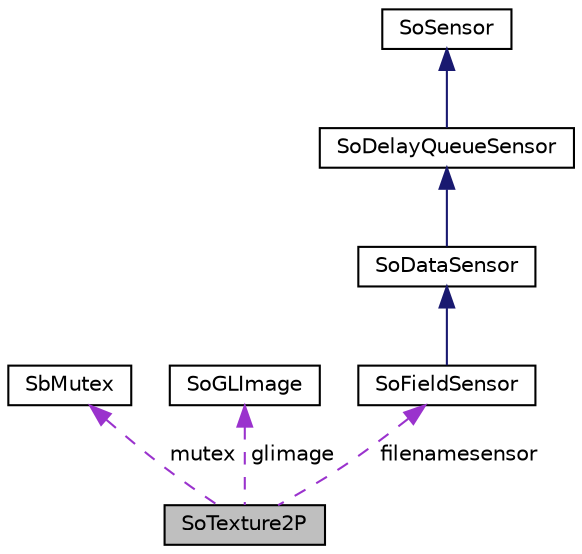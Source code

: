 digraph "SoTexture2P"
{
 // LATEX_PDF_SIZE
  edge [fontname="Helvetica",fontsize="10",labelfontname="Helvetica",labelfontsize="10"];
  node [fontname="Helvetica",fontsize="10",shape=record];
  Node1 [label="SoTexture2P",height=0.2,width=0.4,color="black", fillcolor="grey75", style="filled", fontcolor="black",tooltip=" "];
  Node2 -> Node1 [dir="back",color="darkorchid3",fontsize="10",style="dashed",label=" mutex" ,fontname="Helvetica"];
  Node2 [label="SbMutex",height=0.2,width=0.4,color="black", fillcolor="white", style="filled",URL="$classSbMutex.html",tooltip=" "];
  Node3 -> Node1 [dir="back",color="darkorchid3",fontsize="10",style="dashed",label=" glimage" ,fontname="Helvetica"];
  Node3 [label="SoGLImage",height=0.2,width=0.4,color="black", fillcolor="white", style="filled",URL="$classSoGLImage.html",tooltip="The SoGLImage class is used to handle OpenGL 2D/3D textures."];
  Node4 -> Node1 [dir="back",color="darkorchid3",fontsize="10",style="dashed",label=" filenamesensor" ,fontname="Helvetica"];
  Node4 [label="SoFieldSensor",height=0.2,width=0.4,color="black", fillcolor="white", style="filled",URL="$classSoFieldSensor.html",tooltip="The SoFieldSensor class detects changes to a field."];
  Node5 -> Node4 [dir="back",color="midnightblue",fontsize="10",style="solid",fontname="Helvetica"];
  Node5 [label="SoDataSensor",height=0.2,width=0.4,color="black", fillcolor="white", style="filled",URL="$classSoDataSensor.html",tooltip="The SoDataSensor class is the abstract base class for sensors monitoring changes in a scene graph."];
  Node6 -> Node5 [dir="back",color="midnightblue",fontsize="10",style="solid",fontname="Helvetica"];
  Node6 [label="SoDelayQueueSensor",height=0.2,width=0.4,color="black", fillcolor="white", style="filled",URL="$classSoDelayQueueSensor.html",tooltip="The SoDelayQueueSensor class is the abstract base class for priority scheduled sensors."];
  Node7 -> Node6 [dir="back",color="midnightblue",fontsize="10",style="solid",fontname="Helvetica"];
  Node7 [label="SoSensor",height=0.2,width=0.4,color="black", fillcolor="white", style="filled",URL="$classSoSensor.html",tooltip="The SoSensor class is the abstract base class for all sensors."];
}
